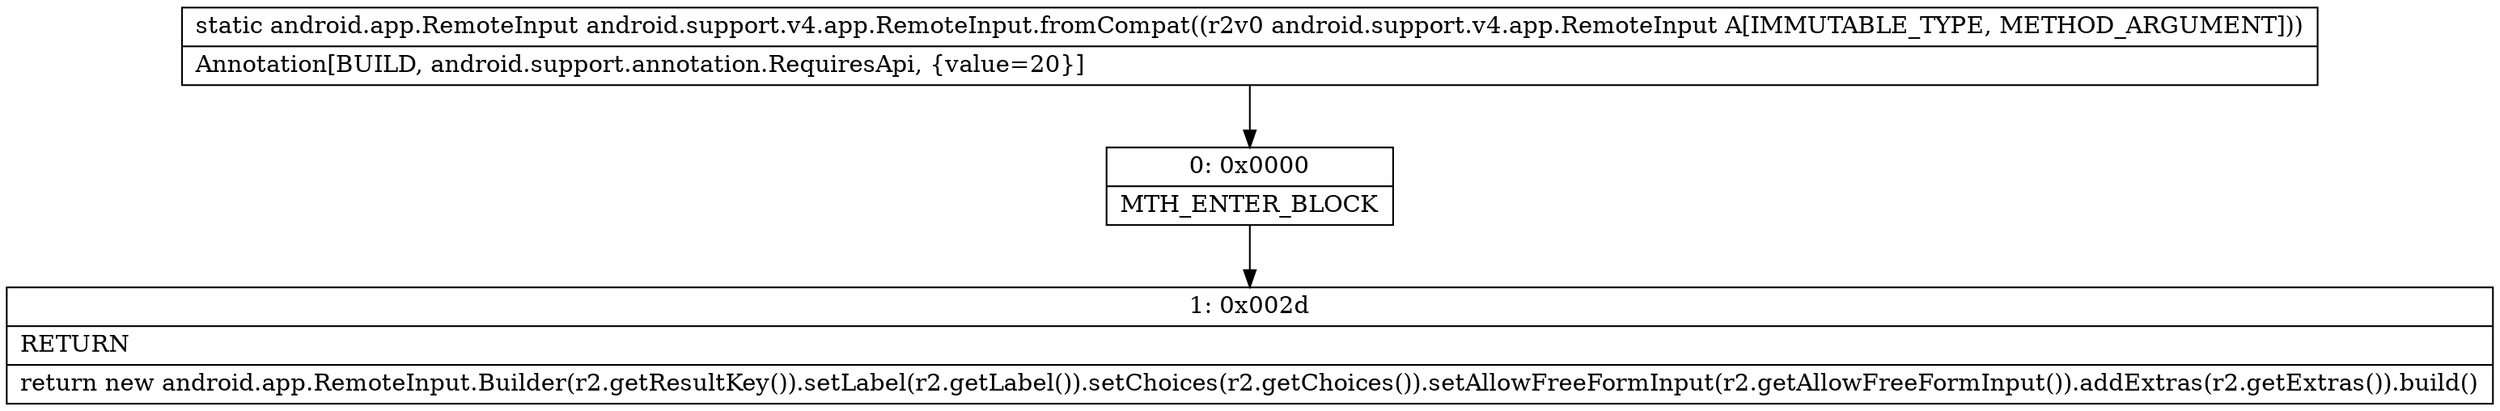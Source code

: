 digraph "CFG forandroid.support.v4.app.RemoteInput.fromCompat(Landroid\/support\/v4\/app\/RemoteInput;)Landroid\/app\/RemoteInput;" {
Node_0 [shape=record,label="{0\:\ 0x0000|MTH_ENTER_BLOCK\l}"];
Node_1 [shape=record,label="{1\:\ 0x002d|RETURN\l|return new android.app.RemoteInput.Builder(r2.getResultKey()).setLabel(r2.getLabel()).setChoices(r2.getChoices()).setAllowFreeFormInput(r2.getAllowFreeFormInput()).addExtras(r2.getExtras()).build()\l}"];
MethodNode[shape=record,label="{static android.app.RemoteInput android.support.v4.app.RemoteInput.fromCompat((r2v0 android.support.v4.app.RemoteInput A[IMMUTABLE_TYPE, METHOD_ARGUMENT]))  | Annotation[BUILD, android.support.annotation.RequiresApi, \{value=20\}]\l}"];
MethodNode -> Node_0;
Node_0 -> Node_1;
}


